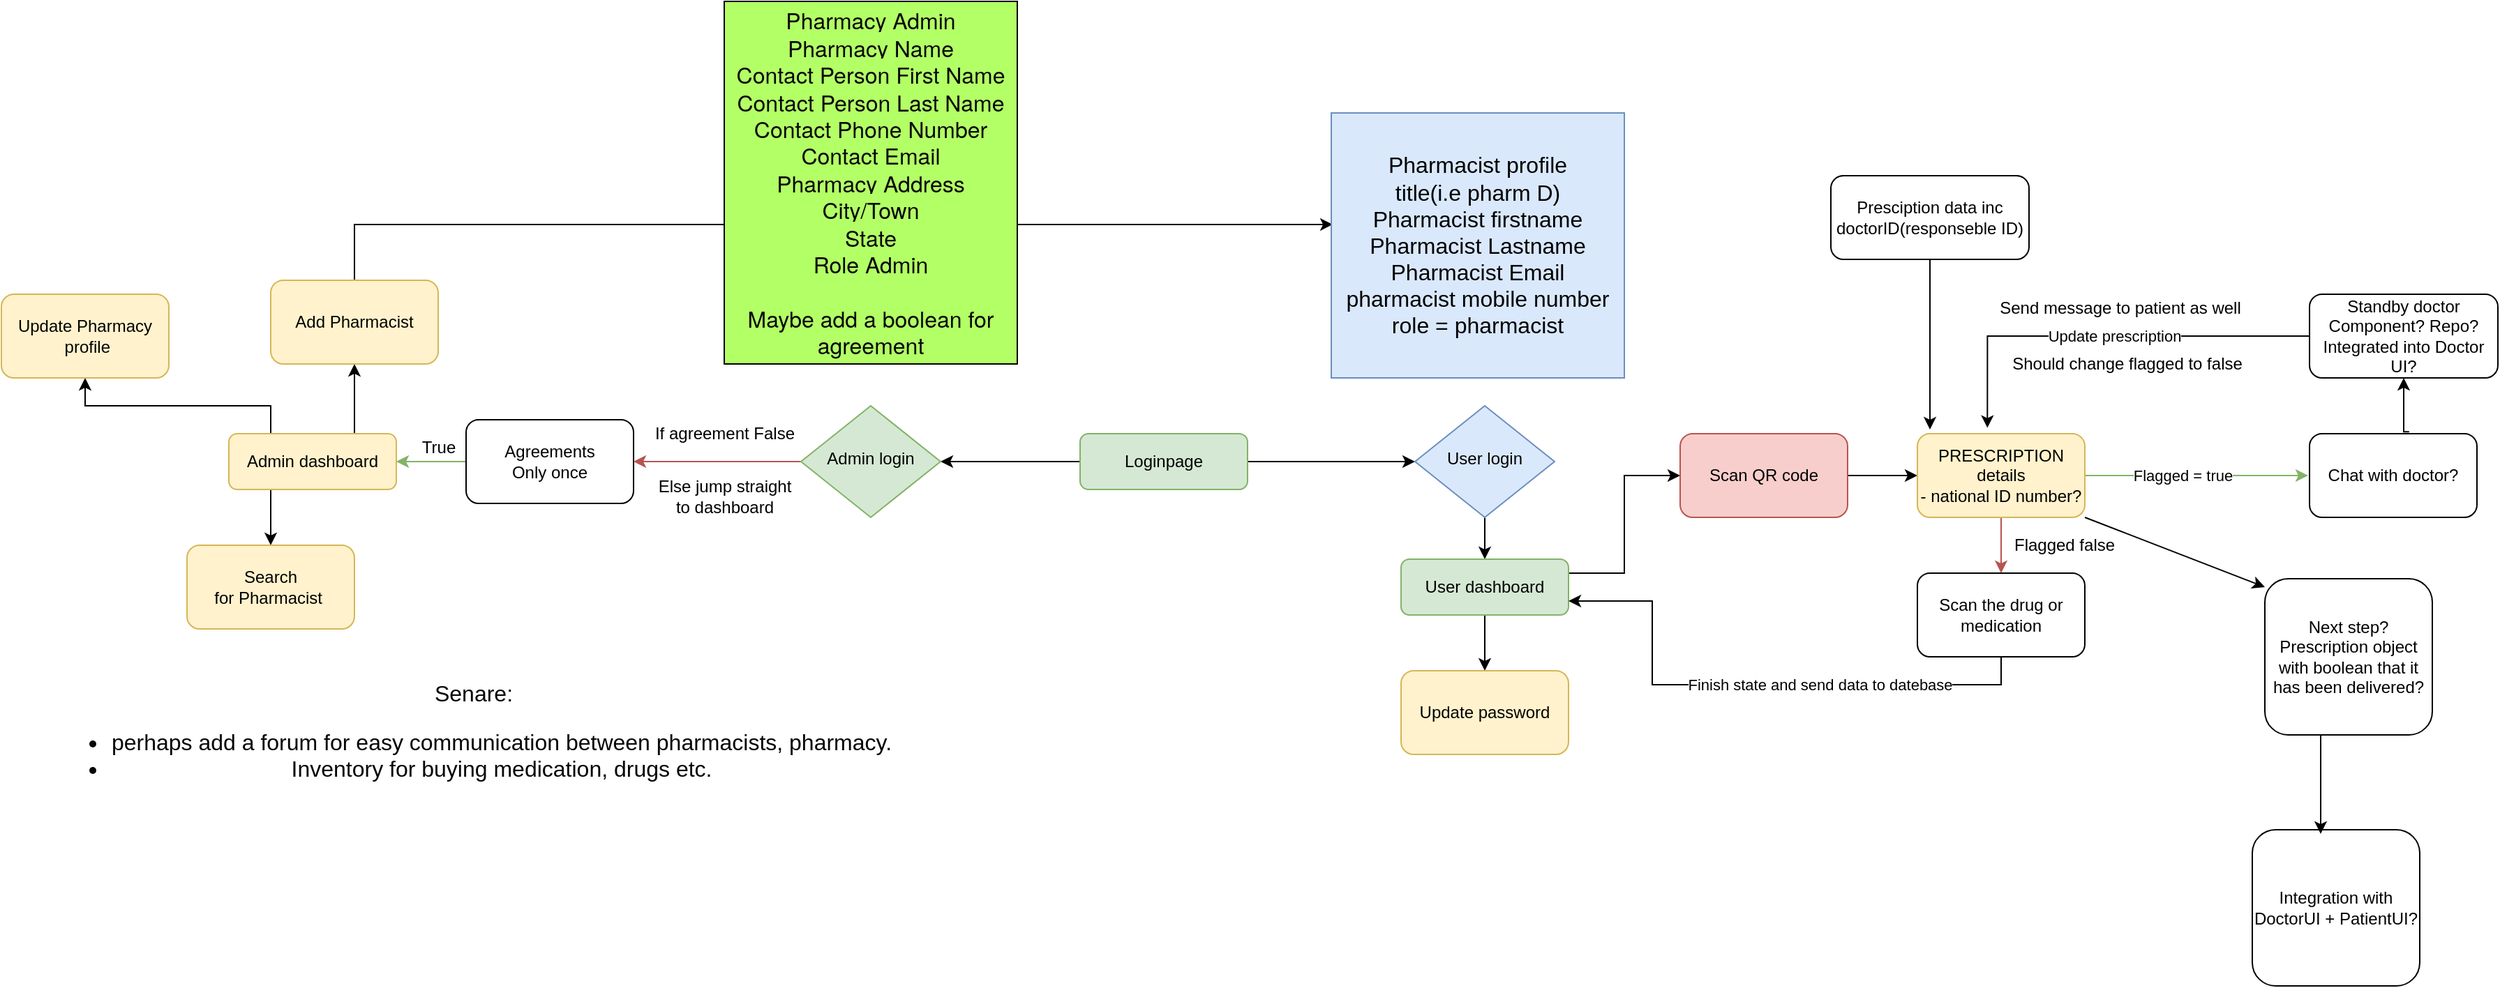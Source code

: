 <mxfile version="17.2.4" type="gitlab" pages="2">
  <diagram id="C5RBs43oDa-KdzZeNtuy" name="Page-1">
    <mxGraphModel dx="1838" dy="1000" grid="0" gridSize="10" guides="1" tooltips="1" connect="1" arrows="1" fold="1" page="0" pageScale="1" pageWidth="827" pageHeight="1169" math="0" shadow="0">
      <root>
        <mxCell id="WIyWlLk6GJQsqaUBKTNV-0" />
        <mxCell id="WIyWlLk6GJQsqaUBKTNV-1" parent="WIyWlLk6GJQsqaUBKTNV-0" />
        <mxCell id="Dos6IfHk-zw9CJUv5LPl-1" style="edgeStyle=orthogonalEdgeStyle;rounded=0;orthogonalLoop=1;jettySize=auto;html=1;exitX=1;exitY=0.5;exitDx=0;exitDy=0;entryX=0;entryY=0.5;entryDx=0;entryDy=0;" parent="WIyWlLk6GJQsqaUBKTNV-1" source="WIyWlLk6GJQsqaUBKTNV-3" target="WIyWlLk6GJQsqaUBKTNV-6" edge="1">
          <mxGeometry relative="1" as="geometry" />
        </mxCell>
        <mxCell id="Dos6IfHk-zw9CJUv5LPl-4" style="edgeStyle=orthogonalEdgeStyle;rounded=0;orthogonalLoop=1;jettySize=auto;html=1;exitX=0;exitY=0.5;exitDx=0;exitDy=0;" parent="WIyWlLk6GJQsqaUBKTNV-1" source="WIyWlLk6GJQsqaUBKTNV-3" target="WIyWlLk6GJQsqaUBKTNV-10" edge="1">
          <mxGeometry relative="1" as="geometry" />
        </mxCell>
        <mxCell id="WIyWlLk6GJQsqaUBKTNV-3" value="Loginpage" style="rounded=1;whiteSpace=wrap;html=1;fontSize=12;glass=0;strokeWidth=1;shadow=0;fillColor=#d5e8d4;strokeColor=#82b366;" parent="WIyWlLk6GJQsqaUBKTNV-1" vertex="1">
          <mxGeometry x="360" y="130" width="120" height="40" as="geometry" />
        </mxCell>
        <mxCell id="Dos6IfHk-zw9CJUv5LPl-69" style="edgeStyle=orthogonalEdgeStyle;rounded=0;orthogonalLoop=1;jettySize=auto;html=1;exitX=0.5;exitY=1;exitDx=0;exitDy=0;entryX=0.5;entryY=0;entryDx=0;entryDy=0;fontColor=#050505;" parent="WIyWlLk6GJQsqaUBKTNV-1" source="WIyWlLk6GJQsqaUBKTNV-6" target="WIyWlLk6GJQsqaUBKTNV-7" edge="1">
          <mxGeometry relative="1" as="geometry" />
        </mxCell>
        <mxCell id="WIyWlLk6GJQsqaUBKTNV-6" value="User login" style="rhombus;whiteSpace=wrap;html=1;shadow=0;fontFamily=Helvetica;fontSize=12;align=center;strokeWidth=1;spacing=6;spacingTop=-4;fillColor=#dae8fc;strokeColor=#6c8ebf;" parent="WIyWlLk6GJQsqaUBKTNV-1" vertex="1">
          <mxGeometry x="600" y="110" width="100" height="80" as="geometry" />
        </mxCell>
        <mxCell id="Dos6IfHk-zw9CJUv5LPl-10" style="edgeStyle=orthogonalEdgeStyle;rounded=0;orthogonalLoop=1;jettySize=auto;html=1;exitX=0.5;exitY=1;exitDx=0;exitDy=0;" parent="WIyWlLk6GJQsqaUBKTNV-1" source="WIyWlLk6GJQsqaUBKTNV-7" target="Dos6IfHk-zw9CJUv5LPl-7" edge="1">
          <mxGeometry relative="1" as="geometry" />
        </mxCell>
        <mxCell id="Dos6IfHk-zw9CJUv5LPl-55" style="edgeStyle=orthogonalEdgeStyle;rounded=0;orthogonalLoop=1;jettySize=auto;html=1;exitX=1;exitY=0.25;exitDx=0;exitDy=0;entryX=0;entryY=0.5;entryDx=0;entryDy=0;" parent="WIyWlLk6GJQsqaUBKTNV-1" source="WIyWlLk6GJQsqaUBKTNV-7" target="Dos6IfHk-zw9CJUv5LPl-27" edge="1">
          <mxGeometry relative="1" as="geometry" />
        </mxCell>
        <mxCell id="WIyWlLk6GJQsqaUBKTNV-7" value="User dashboard" style="rounded=1;whiteSpace=wrap;html=1;fontSize=12;glass=0;strokeWidth=1;shadow=0;fillColor=#d5e8d4;strokeColor=#82b366;" parent="WIyWlLk6GJQsqaUBKTNV-1" vertex="1">
          <mxGeometry x="590" y="220" width="120" height="40" as="geometry" />
        </mxCell>
        <mxCell id="Dos6IfHk-zw9CJUv5LPl-59" style="edgeStyle=orthogonalEdgeStyle;rounded=0;orthogonalLoop=1;jettySize=auto;html=1;exitX=0;exitY=0.5;exitDx=0;exitDy=0;entryX=1;entryY=0.5;entryDx=0;entryDy=0;fillColor=#f8cecc;strokeColor=#b85450;" parent="WIyWlLk6GJQsqaUBKTNV-1" source="WIyWlLk6GJQsqaUBKTNV-10" target="Dos6IfHk-zw9CJUv5LPl-15" edge="1">
          <mxGeometry relative="1" as="geometry" />
        </mxCell>
        <mxCell id="WIyWlLk6GJQsqaUBKTNV-10" value="Admin login" style="rhombus;whiteSpace=wrap;html=1;shadow=0;fontFamily=Helvetica;fontSize=12;align=center;strokeWidth=1;spacing=6;spacingTop=-4;fillColor=#d5e8d4;strokeColor=#82b366;" parent="WIyWlLk6GJQsqaUBKTNV-1" vertex="1">
          <mxGeometry x="160" y="110" width="100" height="80" as="geometry" />
        </mxCell>
        <mxCell id="Dos6IfHk-zw9CJUv5LPl-56" style="edgeStyle=orthogonalEdgeStyle;rounded=0;orthogonalLoop=1;jettySize=auto;html=1;exitX=0.75;exitY=0;exitDx=0;exitDy=0;entryX=0.5;entryY=1;entryDx=0;entryDy=0;" parent="WIyWlLk6GJQsqaUBKTNV-1" source="WIyWlLk6GJQsqaUBKTNV-12" target="Dos6IfHk-zw9CJUv5LPl-13" edge="1">
          <mxGeometry relative="1" as="geometry" />
        </mxCell>
        <mxCell id="Dos6IfHk-zw9CJUv5LPl-57" style="edgeStyle=orthogonalEdgeStyle;rounded=0;orthogonalLoop=1;jettySize=auto;html=1;exitX=0.25;exitY=0;exitDx=0;exitDy=0;entryX=0.5;entryY=1;entryDx=0;entryDy=0;" parent="WIyWlLk6GJQsqaUBKTNV-1" source="WIyWlLk6GJQsqaUBKTNV-12" target="Dos6IfHk-zw9CJUv5LPl-6" edge="1">
          <mxGeometry relative="1" as="geometry" />
        </mxCell>
        <mxCell id="Dos6IfHk-zw9CJUv5LPl-61" style="edgeStyle=orthogonalEdgeStyle;rounded=0;orthogonalLoop=1;jettySize=auto;html=1;exitX=0.25;exitY=1;exitDx=0;exitDy=0;entryX=0.5;entryY=0;entryDx=0;entryDy=0;" parent="WIyWlLk6GJQsqaUBKTNV-1" source="WIyWlLk6GJQsqaUBKTNV-12" target="Dos6IfHk-zw9CJUv5LPl-11" edge="1">
          <mxGeometry relative="1" as="geometry" />
        </mxCell>
        <mxCell id="WIyWlLk6GJQsqaUBKTNV-12" value="Admin dashboard" style="rounded=1;whiteSpace=wrap;html=1;fontSize=12;glass=0;strokeWidth=1;shadow=0;fillColor=#fff2cc;strokeColor=#d6b656;" parent="WIyWlLk6GJQsqaUBKTNV-1" vertex="1">
          <mxGeometry x="-250" y="130" width="120" height="40" as="geometry" />
        </mxCell>
        <mxCell id="Dos6IfHk-zw9CJUv5LPl-6" value="Update Pharmacy&lt;br&gt;&amp;nbsp;profile" style="rounded=1;whiteSpace=wrap;html=1;fillColor=#fff2cc;strokeColor=#d6b656;" parent="WIyWlLk6GJQsqaUBKTNV-1" vertex="1">
          <mxGeometry x="-413" y="30" width="120" height="60" as="geometry" />
        </mxCell>
        <mxCell id="Dos6IfHk-zw9CJUv5LPl-7" value="Update password" style="rounded=1;whiteSpace=wrap;html=1;fillColor=#fff2cc;strokeColor=#d6b656;" parent="WIyWlLk6GJQsqaUBKTNV-1" vertex="1">
          <mxGeometry x="590" y="300" width="120" height="60" as="geometry" />
        </mxCell>
        <mxCell id="Dos6IfHk-zw9CJUv5LPl-11" value="Search for&amp;nbsp;&lt;span&gt;&lt;/span&gt;&lt;span&gt;&lt;/span&gt;&lt;span&gt;Pharmacist&amp;nbsp;&lt;/span&gt;" style="rounded=1;whiteSpace=wrap;html=1;fillColor=#fff2cc;strokeColor=#d6b656;" parent="WIyWlLk6GJQsqaUBKTNV-1" vertex="1">
          <mxGeometry x="-280" y="210" width="120" height="60" as="geometry" />
        </mxCell>
        <mxCell id="11dvm7PYEADuuS8FQwNl-2" style="edgeStyle=orthogonalEdgeStyle;rounded=0;orthogonalLoop=1;jettySize=auto;html=1;exitX=0.5;exitY=0;exitDx=0;exitDy=0;entryX=0.005;entryY=0.421;entryDx=0;entryDy=0;entryPerimeter=0;" parent="WIyWlLk6GJQsqaUBKTNV-1" source="Dos6IfHk-zw9CJUv5LPl-13" target="Dos6IfHk-zw9CJUv5LPl-66" edge="1">
          <mxGeometry relative="1" as="geometry">
            <mxPoint x="20" y="-260" as="targetPoint" />
          </mxGeometry>
        </mxCell>
        <mxCell id="Dos6IfHk-zw9CJUv5LPl-13" value="Add Pharmacist" style="rounded=1;whiteSpace=wrap;html=1;fillColor=#fff2cc;strokeColor=#d6b656;" parent="WIyWlLk6GJQsqaUBKTNV-1" vertex="1">
          <mxGeometry x="-220" y="20" width="120" height="60" as="geometry" />
        </mxCell>
        <mxCell id="Dos6IfHk-zw9CJUv5LPl-60" style="edgeStyle=orthogonalEdgeStyle;rounded=0;orthogonalLoop=1;jettySize=auto;html=1;exitX=0;exitY=0.5;exitDx=0;exitDy=0;entryX=1;entryY=0.5;entryDx=0;entryDy=0;fillColor=#d5e8d4;strokeColor=#82b366;" parent="WIyWlLk6GJQsqaUBKTNV-1" source="Dos6IfHk-zw9CJUv5LPl-15" target="WIyWlLk6GJQsqaUBKTNV-12" edge="1">
          <mxGeometry relative="1" as="geometry" />
        </mxCell>
        <mxCell id="Dos6IfHk-zw9CJUv5LPl-15" value="Agreements&lt;br&gt;Only once" style="rounded=1;whiteSpace=wrap;html=1;" parent="WIyWlLk6GJQsqaUBKTNV-1" vertex="1">
          <mxGeometry x="-80" y="120" width="120" height="60" as="geometry" />
        </mxCell>
        <mxCell id="Dos6IfHk-zw9CJUv5LPl-38" style="edgeStyle=orthogonalEdgeStyle;rounded=0;orthogonalLoop=1;jettySize=auto;html=1;exitX=1;exitY=0.5;exitDx=0;exitDy=0;entryX=0;entryY=0.5;entryDx=0;entryDy=0;" parent="WIyWlLk6GJQsqaUBKTNV-1" source="Dos6IfHk-zw9CJUv5LPl-27" target="Dos6IfHk-zw9CJUv5LPl-37" edge="1">
          <mxGeometry relative="1" as="geometry" />
        </mxCell>
        <mxCell id="Dos6IfHk-zw9CJUv5LPl-27" value="Scan QR code" style="rounded=1;whiteSpace=wrap;html=1;fillColor=#f8cecc;strokeColor=#b85450;" parent="WIyWlLk6GJQsqaUBKTNV-1" vertex="1">
          <mxGeometry x="790" y="130" width="120" height="60" as="geometry" />
        </mxCell>
        <mxCell id="Dos6IfHk-zw9CJUv5LPl-40" style="edgeStyle=orthogonalEdgeStyle;rounded=0;orthogonalLoop=1;jettySize=auto;html=1;exitX=1;exitY=0.5;exitDx=0;exitDy=0;fillColor=#d5e8d4;strokeColor=#82b366;" parent="WIyWlLk6GJQsqaUBKTNV-1" source="Dos6IfHk-zw9CJUv5LPl-37" edge="1">
          <mxGeometry relative="1" as="geometry">
            <mxPoint x="1110" y="150" as="sourcePoint" />
            <mxPoint x="1240" y="160" as="targetPoint" />
            <Array as="points">
              <mxPoint x="1230" y="160" />
            </Array>
          </mxGeometry>
        </mxCell>
        <mxCell id="Dos6IfHk-zw9CJUv5LPl-42" value="Flagged = true" style="edgeLabel;html=1;align=center;verticalAlign=middle;resizable=0;points=[];" parent="Dos6IfHk-zw9CJUv5LPl-40" vertex="1" connectable="0">
          <mxGeometry x="-0.362" y="-1" relative="1" as="geometry">
            <mxPoint x="19" y="-1" as="offset" />
          </mxGeometry>
        </mxCell>
        <mxCell id="Dos6IfHk-zw9CJUv5LPl-50" style="edgeStyle=orthogonalEdgeStyle;rounded=0;orthogonalLoop=1;jettySize=auto;html=1;exitX=0.5;exitY=1;exitDx=0;exitDy=0;entryX=0.5;entryY=0;entryDx=0;entryDy=0;fillColor=#f8cecc;strokeColor=#b85450;" parent="WIyWlLk6GJQsqaUBKTNV-1" source="Dos6IfHk-zw9CJUv5LPl-37" target="Dos6IfHk-zw9CJUv5LPl-49" edge="1">
          <mxGeometry relative="1" as="geometry" />
        </mxCell>
        <mxCell id="Dos6IfHk-zw9CJUv5LPl-37" value="&lt;div&gt;&lt;span&gt;&lt;/span&gt;&lt;span&gt;&lt;/span&gt;&lt;span&gt;PRESCRIPTION details&lt;/span&gt;&lt;/div&gt;&lt;div&gt;&lt;span&gt;- national ID number?&lt;br&gt;&lt;/span&gt;&lt;/div&gt;" style="rounded=1;whiteSpace=wrap;html=1;fillColor=#fff2cc;strokeColor=#d6b656;" parent="WIyWlLk6GJQsqaUBKTNV-1" vertex="1">
          <mxGeometry x="960" y="130" width="120" height="60" as="geometry" />
        </mxCell>
        <mxCell id="Dos6IfHk-zw9CJUv5LPl-44" style="edgeStyle=orthogonalEdgeStyle;rounded=0;orthogonalLoop=1;jettySize=auto;html=1;exitX=0.595;exitY=-0.023;exitDx=0;exitDy=0;entryX=0.5;entryY=1;entryDx=0;entryDy=0;exitPerimeter=0;" parent="WIyWlLk6GJQsqaUBKTNV-1" source="Dos6IfHk-zw9CJUv5LPl-39" target="Dos6IfHk-zw9CJUv5LPl-43" edge="1">
          <mxGeometry relative="1" as="geometry">
            <mxPoint x="1260" y="110" as="targetPoint" />
          </mxGeometry>
        </mxCell>
        <mxCell id="Dos6IfHk-zw9CJUv5LPl-39" value="Chat with doctor?" style="rounded=1;whiteSpace=wrap;html=1;" parent="WIyWlLk6GJQsqaUBKTNV-1" vertex="1">
          <mxGeometry x="1241" y="130" width="120" height="60" as="geometry" />
        </mxCell>
        <mxCell id="Dos6IfHk-zw9CJUv5LPl-46" style="edgeStyle=orthogonalEdgeStyle;rounded=0;orthogonalLoop=1;jettySize=auto;html=1;exitX=0;exitY=0.5;exitDx=0;exitDy=0;entryX=0.418;entryY=-0.07;entryDx=0;entryDy=0;entryPerimeter=0;" parent="WIyWlLk6GJQsqaUBKTNV-1" source="Dos6IfHk-zw9CJUv5LPl-43" target="Dos6IfHk-zw9CJUv5LPl-37" edge="1">
          <mxGeometry relative="1" as="geometry" />
        </mxCell>
        <mxCell id="Dos6IfHk-zw9CJUv5LPl-47" value="Update prescription" style="edgeLabel;html=1;align=center;verticalAlign=middle;resizable=0;points=[];" parent="Dos6IfHk-zw9CJUv5LPl-46" vertex="1" connectable="0">
          <mxGeometry x="0.205" y="1" relative="1" as="geometry">
            <mxPoint x="38" y="-1" as="offset" />
          </mxGeometry>
        </mxCell>
        <mxCell id="Dos6IfHk-zw9CJUv5LPl-43" value="Standby doctor&lt;br&gt;Component? Repo?&lt;br&gt;Integrated into Doctor UI?" style="rounded=1;whiteSpace=wrap;html=1;" parent="WIyWlLk6GJQsqaUBKTNV-1" vertex="1">
          <mxGeometry x="1241" y="30" width="135" height="60" as="geometry" />
        </mxCell>
        <mxCell id="Dos6IfHk-zw9CJUv5LPl-48" value="Send message to patient as well" style="text;html=1;align=center;verticalAlign=middle;resizable=0;points=[];autosize=1;strokeColor=none;fillColor=none;" parent="WIyWlLk6GJQsqaUBKTNV-1" vertex="1">
          <mxGeometry x="1010" y="30" width="190" height="20" as="geometry" />
        </mxCell>
        <mxCell id="Dos6IfHk-zw9CJUv5LPl-53" style="edgeStyle=orthogonalEdgeStyle;rounded=0;orthogonalLoop=1;jettySize=auto;html=1;exitX=0.5;exitY=1;exitDx=0;exitDy=0;entryX=1;entryY=0.75;entryDx=0;entryDy=0;" parent="WIyWlLk6GJQsqaUBKTNV-1" source="Dos6IfHk-zw9CJUv5LPl-49" target="WIyWlLk6GJQsqaUBKTNV-7" edge="1">
          <mxGeometry relative="1" as="geometry">
            <mxPoint x="1020" y="320" as="targetPoint" />
            <Array as="points">
              <mxPoint x="1020" y="310" />
              <mxPoint x="770" y="310" />
              <mxPoint x="770" y="250" />
            </Array>
          </mxGeometry>
        </mxCell>
        <mxCell id="Dos6IfHk-zw9CJUv5LPl-54" value="Finish state and send data to datebase" style="edgeLabel;html=1;align=center;verticalAlign=middle;resizable=0;points=[];" parent="Dos6IfHk-zw9CJUv5LPl-53" vertex="1" connectable="0">
          <mxGeometry x="-0.133" y="-1" relative="1" as="geometry">
            <mxPoint x="19" y="1" as="offset" />
          </mxGeometry>
        </mxCell>
        <mxCell id="Dos6IfHk-zw9CJUv5LPl-49" value="Scan the drug or medication" style="rounded=1;whiteSpace=wrap;html=1;" parent="WIyWlLk6GJQsqaUBKTNV-1" vertex="1">
          <mxGeometry x="960" y="230" width="120" height="60" as="geometry" />
        </mxCell>
        <mxCell id="Dos6IfHk-zw9CJUv5LPl-51" value="Flagged false" style="text;html=1;align=center;verticalAlign=middle;resizable=0;points=[];autosize=1;strokeColor=none;fillColor=none;" parent="WIyWlLk6GJQsqaUBKTNV-1" vertex="1">
          <mxGeometry x="1020" y="200" width="90" height="20" as="geometry" />
        </mxCell>
        <mxCell id="Dos6IfHk-zw9CJUv5LPl-52" value="Should change flagged to false" style="text;html=1;align=center;verticalAlign=middle;resizable=0;points=[];autosize=1;strokeColor=none;fillColor=none;" parent="WIyWlLk6GJQsqaUBKTNV-1" vertex="1">
          <mxGeometry x="1020" y="70" width="180" height="20" as="geometry" />
        </mxCell>
        <mxCell id="Dos6IfHk-zw9CJUv5LPl-62" value="If agreement False" style="text;html=1;align=center;verticalAlign=middle;resizable=0;points=[];autosize=1;strokeColor=none;fillColor=none;" parent="WIyWlLk6GJQsqaUBKTNV-1" vertex="1">
          <mxGeometry x="45" y="120" width="120" height="20" as="geometry" />
        </mxCell>
        <mxCell id="Dos6IfHk-zw9CJUv5LPl-63" value="Else jump straight &lt;br&gt;to dashboard" style="text;html=1;align=center;verticalAlign=middle;resizable=0;points=[];autosize=1;strokeColor=none;fillColor=none;" parent="WIyWlLk6GJQsqaUBKTNV-1" vertex="1">
          <mxGeometry x="50" y="160" width="110" height="30" as="geometry" />
        </mxCell>
        <mxCell id="Dos6IfHk-zw9CJUv5LPl-64" value="True" style="text;html=1;align=center;verticalAlign=middle;resizable=0;points=[];autosize=1;strokeColor=none;fillColor=none;" parent="WIyWlLk6GJQsqaUBKTNV-1" vertex="1">
          <mxGeometry x="-120" y="130" width="40" height="20" as="geometry" />
        </mxCell>
        <mxCell id="Dos6IfHk-zw9CJUv5LPl-66" value="&lt;font style=&quot;font-size: 16px&quot;&gt;Pharmacist profile&lt;br&gt;title(i.e pharm D)&lt;br&gt;Pharmacist firstname&lt;br&gt;Pharmacist Lastname&lt;br&gt;Pharmacist Email&lt;br&gt;pharmacist mobile number&lt;br&gt;role = pharmacist&lt;/font&gt;" style="whiteSpace=wrap;html=1;fillColor=#dae8fc;strokeColor=#6c8ebf;" parent="WIyWlLk6GJQsqaUBKTNV-1" vertex="1">
          <mxGeometry x="540" y="-100" width="210" height="190" as="geometry" />
        </mxCell>
        <mxCell id="Dos6IfHk-zw9CJUv5LPl-67" value="&lt;span style=&quot;font-family: &amp;#34;whitney&amp;#34; , &amp;#34;helvetica neue&amp;#34; , &amp;#34;helvetica&amp;#34; , &amp;#34;arial&amp;#34; , sans-serif ; font-size: 16px&quot;&gt;&lt;font color=&quot;#050505&quot;&gt;&lt;span style=&quot;background-color: rgb(179 , 255 , 102)&quot;&gt;Pharmacy Admin&lt;br&gt;Pharmacy Name&lt;br&gt;Contact Person First Name&lt;br&gt;Contact Person Last Name&lt;br&gt;Contact Phone Number&lt;br&gt;Contact Email&lt;br&gt;Pharmacy Address&lt;br&gt;City/Town&lt;br&gt;State&lt;br&gt;Role Admin&lt;br&gt;&lt;br&gt;Maybe add a boolean for agreement&lt;/span&gt;&lt;br&gt;&lt;/font&gt;&lt;/span&gt;" style="rounded=0;whiteSpace=wrap;html=1;align=center;strokeColor=#000000;fillColor=#B3FF66;" parent="WIyWlLk6GJQsqaUBKTNV-1" vertex="1">
          <mxGeometry x="105" y="-180" width="210" height="260" as="geometry" />
        </mxCell>
        <mxCell id="Dos6IfHk-zw9CJUv5LPl-68" style="edgeStyle=orthogonalEdgeStyle;rounded=0;orthogonalLoop=1;jettySize=auto;html=1;exitX=0.5;exitY=1;exitDx=0;exitDy=0;" parent="WIyWlLk6GJQsqaUBKTNV-1" source="Dos6IfHk-zw9CJUv5LPl-67" target="Dos6IfHk-zw9CJUv5LPl-67" edge="1">
          <mxGeometry relative="1" as="geometry" />
        </mxCell>
        <mxCell id="Dos6IfHk-zw9CJUv5LPl-71" value="Senare: &lt;br&gt;&lt;ul&gt;&lt;li&gt;perhaps add a forum for easy communication between pharmacists, pharmacy.&lt;/li&gt;&lt;li&gt;Inventory for buying medication, drugs etc.&lt;/li&gt;&lt;/ul&gt;" style="text;html=1;align=center;verticalAlign=middle;resizable=0;points=[];autosize=1;strokeColor=none;fillColor=none;fontSize=16;fontColor=#050505;" parent="WIyWlLk6GJQsqaUBKTNV-1" vertex="1">
          <mxGeometry x="-380" y="306" width="610" height="90" as="geometry" />
        </mxCell>
        <mxCell id="8dSXoVbEQZDPzywqZXyl-1" value="" style="endArrow=classic;html=1;rounded=0;exitX=1;exitY=1;exitDx=0;exitDy=0;" parent="WIyWlLk6GJQsqaUBKTNV-1" source="Dos6IfHk-zw9CJUv5LPl-37" edge="1">
          <mxGeometry width="50" height="50" relative="1" as="geometry">
            <mxPoint x="1159" y="290" as="sourcePoint" />
            <mxPoint x="1209" y="240" as="targetPoint" />
          </mxGeometry>
        </mxCell>
        <mxCell id="8dSXoVbEQZDPzywqZXyl-2" value="Next step?&lt;br&gt;Prescription object with boolean that it has been delivered? " style="rounded=1;whiteSpace=wrap;html=1;" parent="WIyWlLk6GJQsqaUBKTNV-1" vertex="1">
          <mxGeometry x="1209" y="234" width="120" height="112" as="geometry" />
        </mxCell>
        <mxCell id="8dSXoVbEQZDPzywqZXyl-3" value="Integration with DoctorUI + PatientUI?" style="rounded=1;whiteSpace=wrap;html=1;" parent="WIyWlLk6GJQsqaUBKTNV-1" vertex="1">
          <mxGeometry x="1200" y="414" width="120" height="112" as="geometry" />
        </mxCell>
        <mxCell id="8dSXoVbEQZDPzywqZXyl-4" value="" style="endArrow=classic;html=1;rounded=0;" parent="WIyWlLk6GJQsqaUBKTNV-1" edge="1">
          <mxGeometry width="50" height="50" relative="1" as="geometry">
            <mxPoint x="1249" y="346" as="sourcePoint" />
            <mxPoint x="1249" y="417" as="targetPoint" />
          </mxGeometry>
        </mxCell>
        <mxCell id="GZrChby2d0Wq45yujZ4E-3" style="edgeStyle=orthogonalEdgeStyle;rounded=0;orthogonalLoop=1;jettySize=auto;html=1;exitX=0.5;exitY=1;exitDx=0;exitDy=0;entryX=0.075;entryY=-0.05;entryDx=0;entryDy=0;entryPerimeter=0;" parent="WIyWlLk6GJQsqaUBKTNV-1" source="GZrChby2d0Wq45yujZ4E-1" target="Dos6IfHk-zw9CJUv5LPl-37" edge="1">
          <mxGeometry relative="1" as="geometry" />
        </mxCell>
        <mxCell id="GZrChby2d0Wq45yujZ4E-1" value="Presciption data inc&lt;br&gt;doctorID(responseble ID)" style="rounded=1;whiteSpace=wrap;html=1;" parent="WIyWlLk6GJQsqaUBKTNV-1" vertex="1">
          <mxGeometry x="898" y="-55" width="142" height="60" as="geometry" />
        </mxCell>
      </root>
    </mxGraphModel>
  </diagram>
  <diagram id="l2aBNVSbWUjspB9Aufxc" name="Page-2">
    <mxGraphModel dx="1038" dy="600" grid="1" gridSize="10" guides="1" tooltips="1" connect="1" arrows="1" fold="1" page="1" pageScale="1" pageWidth="827" pageHeight="1169" math="0" shadow="0">
      <root>
        <mxCell id="0" />
        <mxCell id="1" parent="0" />
        <mxCell id="0R-6pB0854nwhh2sItV4-2" style="edgeStyle=orthogonalEdgeStyle;rounded=0;orthogonalLoop=1;jettySize=auto;html=1;exitX=0.25;exitY=1;exitDx=0;exitDy=0;" edge="1" parent="1" source="0R-6pB0854nwhh2sItV4-6" target="0R-6pB0854nwhh2sItV4-10">
          <mxGeometry relative="1" as="geometry" />
        </mxCell>
        <mxCell id="0R-6pB0854nwhh2sItV4-3" style="edgeStyle=orthogonalEdgeStyle;rounded=0;orthogonalLoop=1;jettySize=auto;html=1;exitX=1;exitY=0.5;exitDx=0;exitDy=0;" edge="1" parent="1" source="0R-6pB0854nwhh2sItV4-6">
          <mxGeometry relative="1" as="geometry">
            <mxPoint x="1080" y="605" as="targetPoint" />
          </mxGeometry>
        </mxCell>
        <mxCell id="0R-6pB0854nwhh2sItV4-4" style="edgeStyle=orthogonalEdgeStyle;rounded=0;orthogonalLoop=1;jettySize=auto;html=1;exitX=0;exitY=0.5;exitDx=0;exitDy=0;" edge="1" parent="1" source="0R-6pB0854nwhh2sItV4-6">
          <mxGeometry relative="1" as="geometry">
            <mxPoint x="860" y="605" as="targetPoint" />
          </mxGeometry>
        </mxCell>
        <mxCell id="0R-6pB0854nwhh2sItV4-5" style="edgeStyle=orthogonalEdgeStyle;rounded=0;orthogonalLoop=1;jettySize=auto;html=1;exitX=0.5;exitY=0;exitDx=0;exitDy=0;strokeColor=#050505;" edge="1" parent="1" source="0R-6pB0854nwhh2sItV4-6">
          <mxGeometry relative="1" as="geometry">
            <mxPoint x="970" y="550" as="targetPoint" />
          </mxGeometry>
        </mxCell>
        <mxCell id="0R-6pB0854nwhh2sItV4-6" value="Landingpage" style="rounded=1;whiteSpace=wrap;html=1;fontSize=12;glass=0;strokeWidth=1;shadow=0;" vertex="1" parent="1">
          <mxGeometry x="920" y="570" width="120" height="70" as="geometry" />
        </mxCell>
        <mxCell id="0R-6pB0854nwhh2sItV4-7" style="edgeStyle=orthogonalEdgeStyle;rounded=0;orthogonalLoop=1;jettySize=auto;html=1;exitX=0;exitY=0.5;exitDx=0;exitDy=0;" edge="1" parent="1" source="0R-6pB0854nwhh2sItV4-10" target="0R-6pB0854nwhh2sItV4-37">
          <mxGeometry relative="1" as="geometry">
            <mxPoint x="820" y="765" as="targetPoint" />
          </mxGeometry>
        </mxCell>
        <mxCell id="0R-6pB0854nwhh2sItV4-8" style="edgeStyle=orthogonalEdgeStyle;rounded=0;orthogonalLoop=1;jettySize=auto;html=1;exitX=1;exitY=0.5;exitDx=0;exitDy=0;" edge="1" parent="1" source="0R-6pB0854nwhh2sItV4-10">
          <mxGeometry relative="1" as="geometry">
            <mxPoint x="1060" y="765" as="targetPoint" />
          </mxGeometry>
        </mxCell>
        <mxCell id="0R-6pB0854nwhh2sItV4-9" style="edgeStyle=orthogonalEdgeStyle;rounded=0;orthogonalLoop=1;jettySize=auto;html=1;exitX=0.5;exitY=1;exitDx=0;exitDy=0;" edge="1" parent="1" source="0R-6pB0854nwhh2sItV4-10">
          <mxGeometry relative="1" as="geometry">
            <mxPoint x="950" y="820" as="targetPoint" />
          </mxGeometry>
        </mxCell>
        <mxCell id="0R-6pB0854nwhh2sItV4-10" value="Login/reg" style="rounded=1;whiteSpace=wrap;html=1;" vertex="1" parent="1">
          <mxGeometry x="910" y="750" width="80" height="30" as="geometry" />
        </mxCell>
        <mxCell id="0R-6pB0854nwhh2sItV4-11" value="Price information" style="rounded=1;whiteSpace=wrap;html=1;" vertex="1" parent="1">
          <mxGeometry x="1080" y="575" width="120" height="60" as="geometry" />
        </mxCell>
        <mxCell id="0R-6pB0854nwhh2sItV4-12" value="Aboutpage that inform the user of the website" style="rounded=1;whiteSpace=wrap;html=1;" vertex="1" parent="1">
          <mxGeometry x="740" y="575" width="120" height="60" as="geometry" />
        </mxCell>
        <mxCell id="0R-6pB0854nwhh2sItV4-13" style="edgeStyle=orthogonalEdgeStyle;rounded=0;orthogonalLoop=1;jettySize=auto;html=1;exitX=0.5;exitY=1;exitDx=0;exitDy=0;" edge="1" parent="1" source="0R-6pB0854nwhh2sItV4-16" target="0R-6pB0854nwhh2sItV4-29">
          <mxGeometry relative="1" as="geometry">
            <mxPoint x="760" y="820" as="targetPoint" />
          </mxGeometry>
        </mxCell>
        <mxCell id="0R-6pB0854nwhh2sItV4-14" style="edgeStyle=orthogonalEdgeStyle;rounded=0;orthogonalLoop=1;jettySize=auto;html=1;exitX=0;exitY=0.75;exitDx=0;exitDy=0;strokeColor=#050505;" edge="1" parent="1" source="0R-6pB0854nwhh2sItV4-16">
          <mxGeometry relative="1" as="geometry">
            <mxPoint x="670" y="840" as="targetPoint" />
          </mxGeometry>
        </mxCell>
        <mxCell id="0R-6pB0854nwhh2sItV4-15" style="edgeStyle=orthogonalEdgeStyle;rounded=0;orthogonalLoop=1;jettySize=auto;html=1;exitX=0;exitY=0.25;exitDx=0;exitDy=0;strokeColor=#050505;" edge="1" parent="1" source="0R-6pB0854nwhh2sItV4-16">
          <mxGeometry relative="1" as="geometry">
            <mxPoint x="640" y="760" as="targetPoint" />
          </mxGeometry>
        </mxCell>
        <mxCell id="0R-6pB0854nwhh2sItV4-16" value="User/patient" style="rounded=1;whiteSpace=wrap;html=1;fillColor=#e1d5e7;strokeColor=#9673a6;" vertex="1" parent="1">
          <mxGeometry x="700" y="795" width="120" height="60" as="geometry" />
        </mxCell>
        <mxCell id="0R-6pB0854nwhh2sItV4-17" style="edgeStyle=orthogonalEdgeStyle;rounded=0;orthogonalLoop=1;jettySize=auto;html=1;exitX=1;exitY=0.25;exitDx=0;exitDy=0;" edge="1" parent="1" source="0R-6pB0854nwhh2sItV4-20">
          <mxGeometry relative="1" as="geometry">
            <mxPoint x="1230" y="750" as="targetPoint" />
          </mxGeometry>
        </mxCell>
        <mxCell id="0R-6pB0854nwhh2sItV4-18" style="edgeStyle=orthogonalEdgeStyle;rounded=0;orthogonalLoop=1;jettySize=auto;html=1;exitX=0.75;exitY=1;exitDx=0;exitDy=0;entryX=0.5;entryY=0;entryDx=0;entryDy=0;" edge="1" parent="1" source="0R-6pB0854nwhh2sItV4-20" target="0R-6pB0854nwhh2sItV4-32">
          <mxGeometry relative="1" as="geometry" />
        </mxCell>
        <mxCell id="0R-6pB0854nwhh2sItV4-19" style="edgeStyle=orthogonalEdgeStyle;rounded=0;orthogonalLoop=1;jettySize=auto;html=1;exitX=0.25;exitY=1;exitDx=0;exitDy=0;entryX=1;entryY=0.5;entryDx=0;entryDy=0;strokeColor=#b85450;fillColor=#f8cecc;" edge="1" parent="1" source="0R-6pB0854nwhh2sItV4-20" target="0R-6pB0854nwhh2sItV4-23">
          <mxGeometry relative="1" as="geometry" />
        </mxCell>
        <mxCell id="0R-6pB0854nwhh2sItV4-20" value="Dispenser" style="rounded=1;whiteSpace=wrap;html=1;fillColor=#fff2cc;strokeColor=#d6b656;" vertex="1" parent="1">
          <mxGeometry x="1060" y="735" width="120" height="60" as="geometry" />
        </mxCell>
        <mxCell id="0R-6pB0854nwhh2sItV4-21" style="edgeStyle=orthogonalEdgeStyle;rounded=0;orthogonalLoop=1;jettySize=auto;html=1;exitX=0;exitY=0.5;exitDx=0;exitDy=0;entryX=1;entryY=0.5;entryDx=0;entryDy=0;fillColor=#d5e8d4;strokeColor=#050505;" edge="1" parent="1" source="0R-6pB0854nwhh2sItV4-23" target="0R-6pB0854nwhh2sItV4-29">
          <mxGeometry relative="1" as="geometry">
            <mxPoint x="850" y="890" as="targetPoint" />
          </mxGeometry>
        </mxCell>
        <mxCell id="0R-6pB0854nwhh2sItV4-22" style="edgeStyle=orthogonalEdgeStyle;rounded=0;orthogonalLoop=1;jettySize=auto;html=1;exitX=0.5;exitY=1;exitDx=0;exitDy=0;entryX=1;entryY=0.25;entryDx=0;entryDy=0;strokeColor=#050505;" edge="1" parent="1" source="0R-6pB0854nwhh2sItV4-23" target="0R-6pB0854nwhh2sItV4-34">
          <mxGeometry relative="1" as="geometry" />
        </mxCell>
        <mxCell id="0R-6pB0854nwhh2sItV4-23" value="Physician" style="rounded=1;whiteSpace=wrap;html=1;fillColor=#d5e8d4;strokeColor=#82b366;" vertex="1" parent="1">
          <mxGeometry x="890" y="820" width="120" height="60" as="geometry" />
        </mxCell>
        <mxCell id="0R-6pB0854nwhh2sItV4-24" style="edgeStyle=orthogonalEdgeStyle;rounded=0;orthogonalLoop=1;jettySize=auto;html=1;exitX=1;exitY=0.5;exitDx=0;exitDy=0;" edge="1" parent="1" source="0R-6pB0854nwhh2sItV4-25">
          <mxGeometry relative="1" as="geometry">
            <mxPoint x="1340" y="755" as="targetPoint" />
          </mxGeometry>
        </mxCell>
        <mxCell id="0R-6pB0854nwhh2sItV4-25" value="Scan qr" style="rounded=1;whiteSpace=wrap;html=1;fillColor=#fff2cc;strokeColor=#d6b656;" vertex="1" parent="1">
          <mxGeometry x="1230" y="735" width="80" height="40" as="geometry" />
        </mxCell>
        <mxCell id="0R-6pB0854nwhh2sItV4-26" style="edgeStyle=orthogonalEdgeStyle;rounded=0;orthogonalLoop=1;jettySize=auto;html=1;exitX=0;exitY=0.5;exitDx=0;exitDy=0;entryX=1;entryY=0.5;entryDx=0;entryDy=0;" edge="1" parent="1" source="0R-6pB0854nwhh2sItV4-29" target="0R-6pB0854nwhh2sItV4-35">
          <mxGeometry relative="1" as="geometry" />
        </mxCell>
        <mxCell id="0R-6pB0854nwhh2sItV4-27" style="edgeStyle=orthogonalEdgeStyle;rounded=0;orthogonalLoop=1;jettySize=auto;html=1;exitX=0.75;exitY=1;exitDx=0;exitDy=0;entryX=0.75;entryY=0;entryDx=0;entryDy=0;" edge="1" parent="1" source="0R-6pB0854nwhh2sItV4-29" target="0R-6pB0854nwhh2sItV4-34">
          <mxGeometry relative="1" as="geometry" />
        </mxCell>
        <mxCell id="0R-6pB0854nwhh2sItV4-28" style="edgeStyle=orthogonalEdgeStyle;rounded=0;orthogonalLoop=1;jettySize=auto;html=1;exitX=0;exitY=1;exitDx=0;exitDy=0;strokeColor=#050505;" edge="1" parent="1" source="0R-6pB0854nwhh2sItV4-29" target="0R-6pB0854nwhh2sItV4-39">
          <mxGeometry relative="1" as="geometry">
            <mxPoint x="630" y="980" as="targetPoint" />
          </mxGeometry>
        </mxCell>
        <mxCell id="0R-6pB0854nwhh2sItV4-29" value="Consultation" style="rounded=1;whiteSpace=wrap;html=1;fillColor=#e1d5e7;strokeColor=#9673a6;gradientColor=#B3FF66;" vertex="1" parent="1">
          <mxGeometry x="700" y="880" width="120" height="60" as="geometry" />
        </mxCell>
        <mxCell id="0R-6pB0854nwhh2sItV4-30" style="edgeStyle=orthogonalEdgeStyle;rounded=0;orthogonalLoop=1;jettySize=auto;html=1;exitX=0.5;exitY=1;exitDx=0;exitDy=0;strokeColor=#050505;" edge="1" parent="1" source="0R-6pB0854nwhh2sItV4-31">
          <mxGeometry relative="1" as="geometry">
            <mxPoint x="1380" y="840" as="targetPoint" />
          </mxGeometry>
        </mxCell>
        <mxCell id="0R-6pB0854nwhh2sItV4-31" value="Read prescription" style="rounded=1;whiteSpace=wrap;html=1;fillColor=#fff2cc;strokeColor=#d6b656;" vertex="1" parent="1">
          <mxGeometry x="1340" y="735" width="80" height="40" as="geometry" />
        </mxCell>
        <mxCell id="0R-6pB0854nwhh2sItV4-32" value="Invite/referal patient" style="rounded=1;whiteSpace=wrap;html=1;fillColor=#fff2cc;strokeColor=#d6b656;" vertex="1" parent="1">
          <mxGeometry x="1110" y="810" width="80" height="30" as="geometry" />
        </mxCell>
        <mxCell id="0R-6pB0854nwhh2sItV4-33" style="edgeStyle=orthogonalEdgeStyle;rounded=0;orthogonalLoop=1;jettySize=auto;html=1;exitX=1;exitY=0.75;exitDx=0;exitDy=0;entryX=0.5;entryY=1;entryDx=0;entryDy=0;strokeColor=#050505;" edge="1" parent="1" source="0R-6pB0854nwhh2sItV4-34" target="0R-6pB0854nwhh2sItV4-42">
          <mxGeometry relative="1" as="geometry" />
        </mxCell>
        <mxCell id="0R-6pB0854nwhh2sItV4-34" value="Write recommendation&lt;br&gt;of strain" style="rounded=1;whiteSpace=wrap;html=1;fillColor=#d5e8d4;strokeColor=#82b366;" vertex="1" parent="1">
          <mxGeometry x="700" y="970" width="120" height="60" as="geometry" />
        </mxCell>
        <mxCell id="0R-6pB0854nwhh2sItV4-35" value="Extend license" style="rounded=1;whiteSpace=wrap;html=1;fillColor=#d5e8d4;strokeColor=#82b366;" vertex="1" parent="1">
          <mxGeometry x="600" y="895" width="80" height="30" as="geometry" />
        </mxCell>
        <mxCell id="0R-6pB0854nwhh2sItV4-36" style="edgeStyle=orthogonalEdgeStyle;rounded=0;orthogonalLoop=1;jettySize=auto;html=1;exitX=0.5;exitY=1;exitDx=0;exitDy=0;entryX=0.5;entryY=0;entryDx=0;entryDy=0;" edge="1" parent="1" source="0R-6pB0854nwhh2sItV4-37" target="0R-6pB0854nwhh2sItV4-16">
          <mxGeometry relative="1" as="geometry">
            <mxPoint x="760" y="790" as="targetPoint" />
          </mxGeometry>
        </mxCell>
        <mxCell id="0R-6pB0854nwhh2sItV4-37" value="license check" style="rounded=1;whiteSpace=wrap;html=1;fillColor=#e1d5e7;strokeColor=#9673a6;" vertex="1" parent="1">
          <mxGeometry x="715" y="751.25" width="90" height="27.5" as="geometry" />
        </mxCell>
        <mxCell id="0R-6pB0854nwhh2sItV4-38" value="History" style="rounded=1;whiteSpace=wrap;html=1;fillColor=#e1d5e7;strokeColor=#9673a6;" vertex="1" parent="1">
          <mxGeometry x="615" y="820" width="50" height="35" as="geometry" />
        </mxCell>
        <mxCell id="0R-6pB0854nwhh2sItV4-39" value="Feedback" style="rounded=1;whiteSpace=wrap;html=1;fillColor=#e1d5e7;strokeColor=#9673a6;" vertex="1" parent="1">
          <mxGeometry x="570" y="980" width="90" height="30" as="geometry" />
        </mxCell>
        <mxCell id="0R-6pB0854nwhh2sItV4-40" value="Support" style="rounded=1;whiteSpace=wrap;html=1;" vertex="1" parent="1">
          <mxGeometry x="910" y="490" width="120" height="60" as="geometry" />
        </mxCell>
        <mxCell id="0R-6pB0854nwhh2sItV4-41" style="edgeStyle=orthogonalEdgeStyle;rounded=0;orthogonalLoop=1;jettySize=auto;html=1;exitX=0;exitY=0.5;exitDx=0;exitDy=0;strokeColor=#050505;" edge="1" parent="1" source="0R-6pB0854nwhh2sItV4-42">
          <mxGeometry relative="1" as="geometry">
            <mxPoint x="1310" y="870" as="targetPoint" />
          </mxGeometry>
        </mxCell>
        <mxCell id="0R-6pB0854nwhh2sItV4-42" value="hand out the medication" style="rounded=1;whiteSpace=wrap;html=1;gradientColor=#FFD966;fillColor=#A680B8;" vertex="1" parent="1">
          <mxGeometry x="1345" y="840" width="70" height="60" as="geometry" />
        </mxCell>
        <mxCell id="0R-6pB0854nwhh2sItV4-43" value="Data with &lt;br&gt;all dispensorys" style="text;html=1;align=center;verticalAlign=middle;resizable=0;points=[];autosize=1;fillColor=none;strokeColor=none;" vertex="1" parent="1">
          <mxGeometry x="1010" y="815" width="90" height="30" as="geometry" />
        </mxCell>
        <mxCell id="0R-6pB0854nwhh2sItV4-44" value="Send email to user" style="rounded=1;whiteSpace=wrap;html=1;fillColor=#e1d5e7;strokeColor=#9673a6;gradientColor=#FFE599;" vertex="1" parent="1">
          <mxGeometry x="1250" y="845" width="60" height="50" as="geometry" />
        </mxCell>
        <mxCell id="0R-6pB0854nwhh2sItV4-45" value="Inbox" style="rounded=1;whiteSpace=wrap;html=1;fillColor=#e1d5e7;strokeColor=#9673a6;" vertex="1" parent="1">
          <mxGeometry x="605" y="730" width="70" height="28.75" as="geometry" />
        </mxCell>
      </root>
    </mxGraphModel>
  </diagram>
</mxfile>
